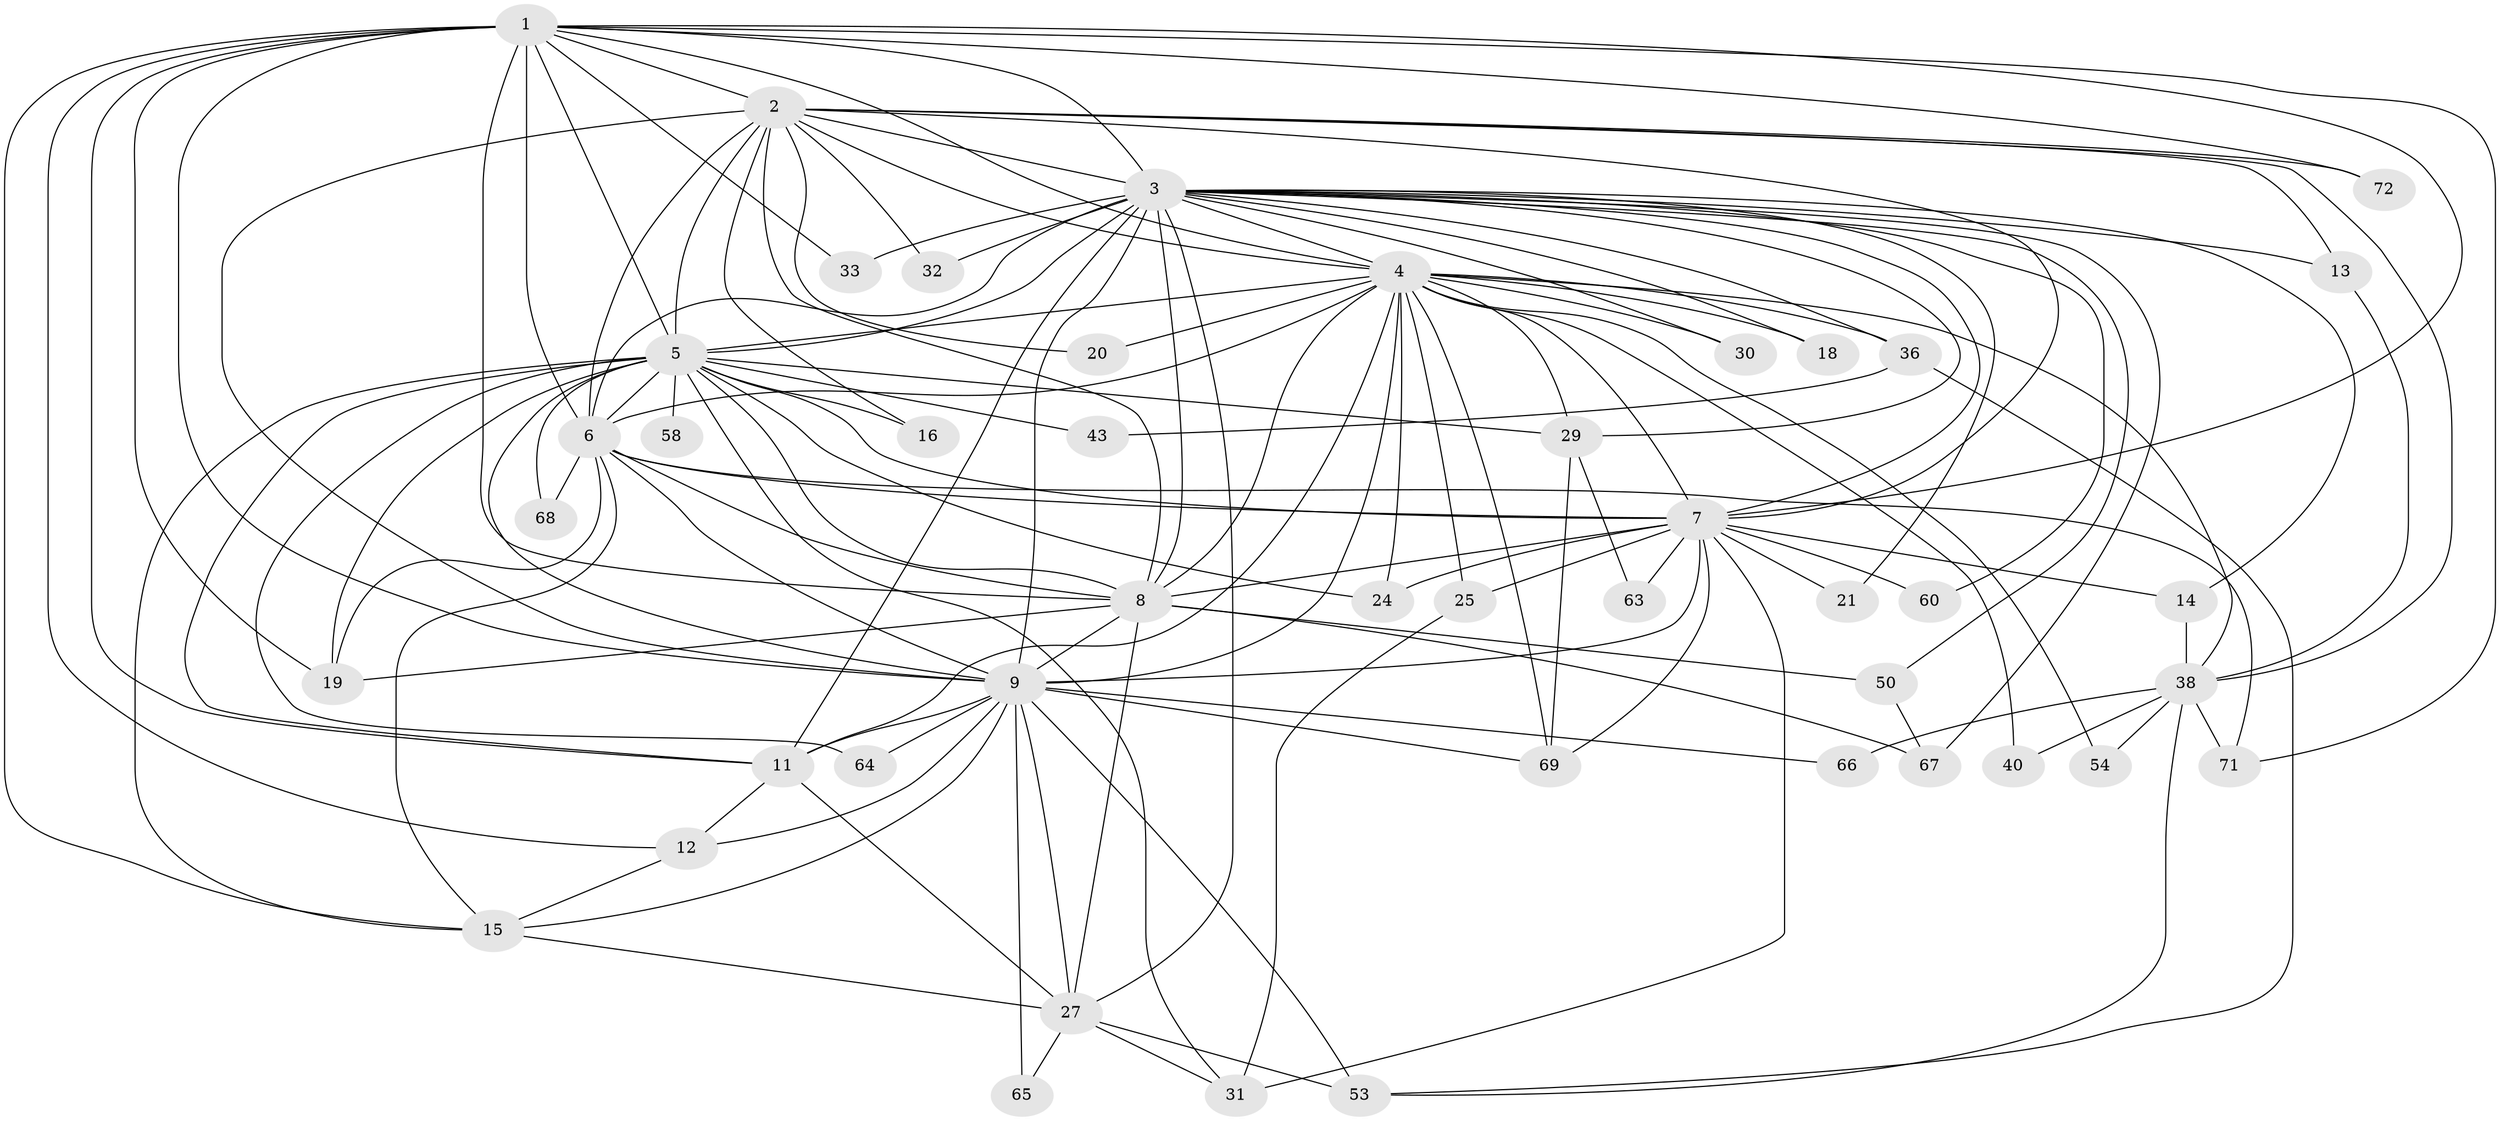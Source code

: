 // original degree distribution, {22: 0.02197802197802198, 18: 0.03296703296703297, 27: 0.01098901098901099, 16: 0.01098901098901099, 17: 0.01098901098901099, 13: 0.01098901098901099, 23: 0.01098901098901099, 4: 0.10989010989010989, 3: 0.2087912087912088, 6: 0.02197802197802198, 2: 0.5164835164835165, 7: 0.01098901098901099, 5: 0.02197802197802198}
// Generated by graph-tools (version 1.1) at 2025/14/03/09/25 04:14:19]
// undirected, 45 vertices, 131 edges
graph export_dot {
graph [start="1"]
  node [color=gray90,style=filled];
  1;
  2;
  3 [super="+42+52"];
  4 [super="+22"];
  5 [super="+10"];
  6 [super="+79+23+26"];
  7 [super="+70"];
  8;
  9 [super="+51+17+41+90"];
  11 [super="+37+76"];
  12;
  13;
  14 [super="+59"];
  15 [super="+91+56+46"];
  16;
  18;
  19 [super="+28"];
  20;
  21;
  24 [super="+45"];
  25;
  27 [super="+57"];
  29 [super="+49"];
  30;
  31 [super="+44"];
  32;
  33 [super="+35"];
  36;
  38 [super="+48"];
  40;
  43;
  50 [super="+89"];
  53 [super="+61"];
  54;
  58;
  60;
  63;
  64;
  65;
  66;
  67;
  68;
  69 [super="+81"];
  71 [super="+86"];
  72;
  1 -- 2;
  1 -- 3;
  1 -- 4;
  1 -- 5 [weight=3];
  1 -- 6 [weight=3];
  1 -- 7;
  1 -- 8;
  1 -- 9 [weight=4];
  1 -- 12;
  1 -- 19;
  1 -- 33;
  1 -- 72;
  1 -- 71;
  1 -- 15;
  1 -- 11;
  2 -- 3;
  2 -- 4;
  2 -- 5 [weight=4];
  2 -- 6 [weight=2];
  2 -- 7;
  2 -- 8;
  2 -- 9;
  2 -- 13;
  2 -- 16;
  2 -- 20;
  2 -- 32;
  2 -- 38;
  2 -- 72;
  3 -- 4;
  3 -- 5 [weight=4];
  3 -- 6 [weight=2];
  3 -- 7;
  3 -- 8;
  3 -- 9;
  3 -- 11 [weight=2];
  3 -- 13;
  3 -- 14;
  3 -- 18;
  3 -- 21;
  3 -- 27;
  3 -- 29;
  3 -- 30;
  3 -- 32;
  3 -- 33 [weight=2];
  3 -- 36;
  3 -- 50;
  3 -- 67;
  3 -- 60;
  4 -- 5 [weight=2];
  4 -- 6;
  4 -- 7;
  4 -- 8;
  4 -- 9 [weight=2];
  4 -- 18;
  4 -- 20;
  4 -- 24;
  4 -- 25;
  4 -- 29;
  4 -- 30;
  4 -- 36;
  4 -- 38;
  4 -- 40;
  4 -- 54;
  4 -- 69;
  4 -- 11;
  5 -- 6 [weight=3];
  5 -- 7 [weight=2];
  5 -- 8 [weight=2];
  5 -- 9 [weight=5];
  5 -- 11;
  5 -- 16;
  5 -- 24;
  5 -- 43;
  5 -- 68;
  5 -- 29;
  5 -- 64;
  5 -- 15;
  5 -- 58 [weight=2];
  5 -- 19;
  5 -- 31;
  6 -- 7;
  6 -- 8;
  6 -- 9 [weight=2];
  6 -- 15;
  6 -- 19 [weight=2];
  6 -- 68;
  6 -- 71;
  7 -- 8;
  7 -- 9;
  7 -- 14;
  7 -- 21;
  7 -- 25;
  7 -- 60;
  7 -- 63;
  7 -- 31;
  7 -- 69;
  7 -- 24;
  8 -- 9;
  8 -- 27;
  8 -- 50;
  8 -- 67;
  8 -- 19;
  9 -- 12;
  9 -- 15;
  9 -- 53;
  9 -- 64;
  9 -- 66;
  9 -- 69;
  9 -- 65;
  9 -- 27;
  9 -- 11;
  11 -- 27;
  11 -- 12;
  12 -- 15;
  13 -- 38;
  14 -- 38;
  15 -- 27;
  25 -- 31;
  27 -- 31;
  27 -- 53;
  27 -- 65;
  29 -- 63;
  29 -- 69;
  36 -- 43;
  36 -- 53;
  38 -- 40;
  38 -- 54;
  38 -- 66;
  38 -- 53;
  38 -- 71;
  50 -- 67;
}
